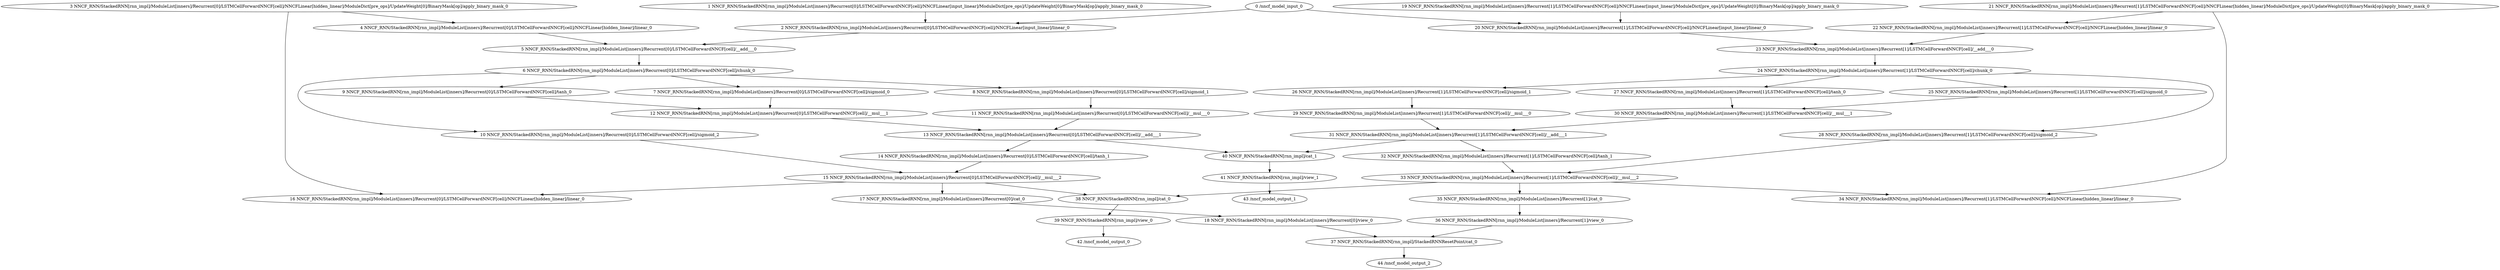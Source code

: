 strict digraph  {
"0 /nncf_model_input_0" [id=0, scope="", type=nncf_model_input];
"1 NNCF_RNN/StackedRNN[rnn_impl]/ModuleList[inners]/Recurrent[0]/LSTMCellForwardNNCF[cell]/NNCFLinear[input_linear]/ModuleDict[pre_ops]/UpdateWeight[0]/BinaryMask[op]/apply_binary_mask_0" [id=1, scope="NNCF_RNN/StackedRNN[rnn_impl]/ModuleList[inners]/Recurrent[0]/LSTMCellForwardNNCF[cell]/NNCFLinear[input_linear]/ModuleDict[pre_ops]/UpdateWeight[0]/BinaryMask[op]", type=apply_binary_mask];
"2 NNCF_RNN/StackedRNN[rnn_impl]/ModuleList[inners]/Recurrent[0]/LSTMCellForwardNNCF[cell]/NNCFLinear[input_linear]/linear_0" [id=2, scope="NNCF_RNN/StackedRNN[rnn_impl]/ModuleList[inners]/Recurrent[0]/LSTMCellForwardNNCF[cell]/NNCFLinear[input_linear]", type=linear];
"3 NNCF_RNN/StackedRNN[rnn_impl]/ModuleList[inners]/Recurrent[0]/LSTMCellForwardNNCF[cell]/NNCFLinear[hidden_linear]/ModuleDict[pre_ops]/UpdateWeight[0]/BinaryMask[op]/apply_binary_mask_0" [id=3, scope="NNCF_RNN/StackedRNN[rnn_impl]/ModuleList[inners]/Recurrent[0]/LSTMCellForwardNNCF[cell]/NNCFLinear[hidden_linear]/ModuleDict[pre_ops]/UpdateWeight[0]/BinaryMask[op]", type=apply_binary_mask];
"4 NNCF_RNN/StackedRNN[rnn_impl]/ModuleList[inners]/Recurrent[0]/LSTMCellForwardNNCF[cell]/NNCFLinear[hidden_linear]/linear_0" [id=4, scope="NNCF_RNN/StackedRNN[rnn_impl]/ModuleList[inners]/Recurrent[0]/LSTMCellForwardNNCF[cell]/NNCFLinear[hidden_linear]", type=linear];
"5 NNCF_RNN/StackedRNN[rnn_impl]/ModuleList[inners]/Recurrent[0]/LSTMCellForwardNNCF[cell]/__add___0" [id=5, scope="NNCF_RNN/StackedRNN[rnn_impl]/ModuleList[inners]/Recurrent[0]/LSTMCellForwardNNCF[cell]", type=__add__];
"6 NNCF_RNN/StackedRNN[rnn_impl]/ModuleList[inners]/Recurrent[0]/LSTMCellForwardNNCF[cell]/chunk_0" [id=6, scope="NNCF_RNN/StackedRNN[rnn_impl]/ModuleList[inners]/Recurrent[0]/LSTMCellForwardNNCF[cell]", type=chunk];
"7 NNCF_RNN/StackedRNN[rnn_impl]/ModuleList[inners]/Recurrent[0]/LSTMCellForwardNNCF[cell]/sigmoid_0" [id=7, scope="NNCF_RNN/StackedRNN[rnn_impl]/ModuleList[inners]/Recurrent[0]/LSTMCellForwardNNCF[cell]", type=sigmoid];
"8 NNCF_RNN/StackedRNN[rnn_impl]/ModuleList[inners]/Recurrent[0]/LSTMCellForwardNNCF[cell]/sigmoid_1" [id=8, scope="NNCF_RNN/StackedRNN[rnn_impl]/ModuleList[inners]/Recurrent[0]/LSTMCellForwardNNCF[cell]", type=sigmoid];
"9 NNCF_RNN/StackedRNN[rnn_impl]/ModuleList[inners]/Recurrent[0]/LSTMCellForwardNNCF[cell]/tanh_0" [id=9, scope="NNCF_RNN/StackedRNN[rnn_impl]/ModuleList[inners]/Recurrent[0]/LSTMCellForwardNNCF[cell]", type=tanh];
"10 NNCF_RNN/StackedRNN[rnn_impl]/ModuleList[inners]/Recurrent[0]/LSTMCellForwardNNCF[cell]/sigmoid_2" [id=10, scope="NNCF_RNN/StackedRNN[rnn_impl]/ModuleList[inners]/Recurrent[0]/LSTMCellForwardNNCF[cell]", type=sigmoid];
"11 NNCF_RNN/StackedRNN[rnn_impl]/ModuleList[inners]/Recurrent[0]/LSTMCellForwardNNCF[cell]/__mul___0" [id=11, scope="NNCF_RNN/StackedRNN[rnn_impl]/ModuleList[inners]/Recurrent[0]/LSTMCellForwardNNCF[cell]", type=__mul__];
"12 NNCF_RNN/StackedRNN[rnn_impl]/ModuleList[inners]/Recurrent[0]/LSTMCellForwardNNCF[cell]/__mul___1" [id=12, scope="NNCF_RNN/StackedRNN[rnn_impl]/ModuleList[inners]/Recurrent[0]/LSTMCellForwardNNCF[cell]", type=__mul__];
"13 NNCF_RNN/StackedRNN[rnn_impl]/ModuleList[inners]/Recurrent[0]/LSTMCellForwardNNCF[cell]/__add___1" [id=13, scope="NNCF_RNN/StackedRNN[rnn_impl]/ModuleList[inners]/Recurrent[0]/LSTMCellForwardNNCF[cell]", type=__add__];
"14 NNCF_RNN/StackedRNN[rnn_impl]/ModuleList[inners]/Recurrent[0]/LSTMCellForwardNNCF[cell]/tanh_1" [id=14, scope="NNCF_RNN/StackedRNN[rnn_impl]/ModuleList[inners]/Recurrent[0]/LSTMCellForwardNNCF[cell]", type=tanh];
"15 NNCF_RNN/StackedRNN[rnn_impl]/ModuleList[inners]/Recurrent[0]/LSTMCellForwardNNCF[cell]/__mul___2" [id=15, scope="NNCF_RNN/StackedRNN[rnn_impl]/ModuleList[inners]/Recurrent[0]/LSTMCellForwardNNCF[cell]", type=__mul__];
"16 NNCF_RNN/StackedRNN[rnn_impl]/ModuleList[inners]/Recurrent[0]/LSTMCellForwardNNCF[cell]/NNCFLinear[hidden_linear]/linear_0" [id=16, scope="NNCF_RNN/StackedRNN[rnn_impl]/ModuleList[inners]/Recurrent[0]/LSTMCellForwardNNCF[cell]/NNCFLinear[hidden_linear]", type=linear];
"17 NNCF_RNN/StackedRNN[rnn_impl]/ModuleList[inners]/Recurrent[0]/cat_0" [id=17, scope="NNCF_RNN/StackedRNN[rnn_impl]/ModuleList[inners]/Recurrent[0]", type=cat];
"18 NNCF_RNN/StackedRNN[rnn_impl]/ModuleList[inners]/Recurrent[0]/view_0" [id=18, scope="NNCF_RNN/StackedRNN[rnn_impl]/ModuleList[inners]/Recurrent[0]", type=view];
"19 NNCF_RNN/StackedRNN[rnn_impl]/ModuleList[inners]/Recurrent[1]/LSTMCellForwardNNCF[cell]/NNCFLinear[input_linear]/ModuleDict[pre_ops]/UpdateWeight[0]/BinaryMask[op]/apply_binary_mask_0" [id=19, scope="NNCF_RNN/StackedRNN[rnn_impl]/ModuleList[inners]/Recurrent[1]/LSTMCellForwardNNCF[cell]/NNCFLinear[input_linear]/ModuleDict[pre_ops]/UpdateWeight[0]/BinaryMask[op]", type=apply_binary_mask];
"20 NNCF_RNN/StackedRNN[rnn_impl]/ModuleList[inners]/Recurrent[1]/LSTMCellForwardNNCF[cell]/NNCFLinear[input_linear]/linear_0" [id=20, scope="NNCF_RNN/StackedRNN[rnn_impl]/ModuleList[inners]/Recurrent[1]/LSTMCellForwardNNCF[cell]/NNCFLinear[input_linear]", type=linear];
"21 NNCF_RNN/StackedRNN[rnn_impl]/ModuleList[inners]/Recurrent[1]/LSTMCellForwardNNCF[cell]/NNCFLinear[hidden_linear]/ModuleDict[pre_ops]/UpdateWeight[0]/BinaryMask[op]/apply_binary_mask_0" [id=21, scope="NNCF_RNN/StackedRNN[rnn_impl]/ModuleList[inners]/Recurrent[1]/LSTMCellForwardNNCF[cell]/NNCFLinear[hidden_linear]/ModuleDict[pre_ops]/UpdateWeight[0]/BinaryMask[op]", type=apply_binary_mask];
"22 NNCF_RNN/StackedRNN[rnn_impl]/ModuleList[inners]/Recurrent[1]/LSTMCellForwardNNCF[cell]/NNCFLinear[hidden_linear]/linear_0" [id=22, scope="NNCF_RNN/StackedRNN[rnn_impl]/ModuleList[inners]/Recurrent[1]/LSTMCellForwardNNCF[cell]/NNCFLinear[hidden_linear]", type=linear];
"23 NNCF_RNN/StackedRNN[rnn_impl]/ModuleList[inners]/Recurrent[1]/LSTMCellForwardNNCF[cell]/__add___0" [id=23, scope="NNCF_RNN/StackedRNN[rnn_impl]/ModuleList[inners]/Recurrent[1]/LSTMCellForwardNNCF[cell]", type=__add__];
"24 NNCF_RNN/StackedRNN[rnn_impl]/ModuleList[inners]/Recurrent[1]/LSTMCellForwardNNCF[cell]/chunk_0" [id=24, scope="NNCF_RNN/StackedRNN[rnn_impl]/ModuleList[inners]/Recurrent[1]/LSTMCellForwardNNCF[cell]", type=chunk];
"25 NNCF_RNN/StackedRNN[rnn_impl]/ModuleList[inners]/Recurrent[1]/LSTMCellForwardNNCF[cell]/sigmoid_0" [id=25, scope="NNCF_RNN/StackedRNN[rnn_impl]/ModuleList[inners]/Recurrent[1]/LSTMCellForwardNNCF[cell]", type=sigmoid];
"26 NNCF_RNN/StackedRNN[rnn_impl]/ModuleList[inners]/Recurrent[1]/LSTMCellForwardNNCF[cell]/sigmoid_1" [id=26, scope="NNCF_RNN/StackedRNN[rnn_impl]/ModuleList[inners]/Recurrent[1]/LSTMCellForwardNNCF[cell]", type=sigmoid];
"27 NNCF_RNN/StackedRNN[rnn_impl]/ModuleList[inners]/Recurrent[1]/LSTMCellForwardNNCF[cell]/tanh_0" [id=27, scope="NNCF_RNN/StackedRNN[rnn_impl]/ModuleList[inners]/Recurrent[1]/LSTMCellForwardNNCF[cell]", type=tanh];
"28 NNCF_RNN/StackedRNN[rnn_impl]/ModuleList[inners]/Recurrent[1]/LSTMCellForwardNNCF[cell]/sigmoid_2" [id=28, scope="NNCF_RNN/StackedRNN[rnn_impl]/ModuleList[inners]/Recurrent[1]/LSTMCellForwardNNCF[cell]", type=sigmoid];
"29 NNCF_RNN/StackedRNN[rnn_impl]/ModuleList[inners]/Recurrent[1]/LSTMCellForwardNNCF[cell]/__mul___0" [id=29, scope="NNCF_RNN/StackedRNN[rnn_impl]/ModuleList[inners]/Recurrent[1]/LSTMCellForwardNNCF[cell]", type=__mul__];
"30 NNCF_RNN/StackedRNN[rnn_impl]/ModuleList[inners]/Recurrent[1]/LSTMCellForwardNNCF[cell]/__mul___1" [id=30, scope="NNCF_RNN/StackedRNN[rnn_impl]/ModuleList[inners]/Recurrent[1]/LSTMCellForwardNNCF[cell]", type=__mul__];
"31 NNCF_RNN/StackedRNN[rnn_impl]/ModuleList[inners]/Recurrent[1]/LSTMCellForwardNNCF[cell]/__add___1" [id=31, scope="NNCF_RNN/StackedRNN[rnn_impl]/ModuleList[inners]/Recurrent[1]/LSTMCellForwardNNCF[cell]", type=__add__];
"32 NNCF_RNN/StackedRNN[rnn_impl]/ModuleList[inners]/Recurrent[1]/LSTMCellForwardNNCF[cell]/tanh_1" [id=32, scope="NNCF_RNN/StackedRNN[rnn_impl]/ModuleList[inners]/Recurrent[1]/LSTMCellForwardNNCF[cell]", type=tanh];
"33 NNCF_RNN/StackedRNN[rnn_impl]/ModuleList[inners]/Recurrent[1]/LSTMCellForwardNNCF[cell]/__mul___2" [id=33, scope="NNCF_RNN/StackedRNN[rnn_impl]/ModuleList[inners]/Recurrent[1]/LSTMCellForwardNNCF[cell]", type=__mul__];
"34 NNCF_RNN/StackedRNN[rnn_impl]/ModuleList[inners]/Recurrent[1]/LSTMCellForwardNNCF[cell]/NNCFLinear[hidden_linear]/linear_0" [id=34, scope="NNCF_RNN/StackedRNN[rnn_impl]/ModuleList[inners]/Recurrent[1]/LSTMCellForwardNNCF[cell]/NNCFLinear[hidden_linear]", type=linear];
"35 NNCF_RNN/StackedRNN[rnn_impl]/ModuleList[inners]/Recurrent[1]/cat_0" [id=35, scope="NNCF_RNN/StackedRNN[rnn_impl]/ModuleList[inners]/Recurrent[1]", type=cat];
"36 NNCF_RNN/StackedRNN[rnn_impl]/ModuleList[inners]/Recurrent[1]/view_0" [id=36, scope="NNCF_RNN/StackedRNN[rnn_impl]/ModuleList[inners]/Recurrent[1]", type=view];
"37 NNCF_RNN/StackedRNN[rnn_impl]/StackedRNNResetPoint/cat_0" [id=37, scope="NNCF_RNN/StackedRNN[rnn_impl]/StackedRNNResetPoint", type=cat];
"38 NNCF_RNN/StackedRNN[rnn_impl]/cat_0" [id=38, scope="NNCF_RNN/StackedRNN[rnn_impl]", type=cat];
"39 NNCF_RNN/StackedRNN[rnn_impl]/view_0" [id=39, scope="NNCF_RNN/StackedRNN[rnn_impl]", type=view];
"40 NNCF_RNN/StackedRNN[rnn_impl]/cat_1" [id=40, scope="NNCF_RNN/StackedRNN[rnn_impl]", type=cat];
"41 NNCF_RNN/StackedRNN[rnn_impl]/view_1" [id=41, scope="NNCF_RNN/StackedRNN[rnn_impl]", type=view];
"42 /nncf_model_output_0" [id=42, scope="", type=nncf_model_output];
"43 /nncf_model_output_1" [id=43, scope="", type=nncf_model_output];
"44 /nncf_model_output_2" [id=44, scope="", type=nncf_model_output];
"0 /nncf_model_input_0" -> "2 NNCF_RNN/StackedRNN[rnn_impl]/ModuleList[inners]/Recurrent[0]/LSTMCellForwardNNCF[cell]/NNCFLinear[input_linear]/linear_0";
"1 NNCF_RNN/StackedRNN[rnn_impl]/ModuleList[inners]/Recurrent[0]/LSTMCellForwardNNCF[cell]/NNCFLinear[input_linear]/ModuleDict[pre_ops]/UpdateWeight[0]/BinaryMask[op]/apply_binary_mask_0" -> "2 NNCF_RNN/StackedRNN[rnn_impl]/ModuleList[inners]/Recurrent[0]/LSTMCellForwardNNCF[cell]/NNCFLinear[input_linear]/linear_0";
"0 /nncf_model_input_0" -> "20 NNCF_RNN/StackedRNN[rnn_impl]/ModuleList[inners]/Recurrent[1]/LSTMCellForwardNNCF[cell]/NNCFLinear[input_linear]/linear_0";
"2 NNCF_RNN/StackedRNN[rnn_impl]/ModuleList[inners]/Recurrent[0]/LSTMCellForwardNNCF[cell]/NNCFLinear[input_linear]/linear_0" -> "5 NNCF_RNN/StackedRNN[rnn_impl]/ModuleList[inners]/Recurrent[0]/LSTMCellForwardNNCF[cell]/__add___0";
"3 NNCF_RNN/StackedRNN[rnn_impl]/ModuleList[inners]/Recurrent[0]/LSTMCellForwardNNCF[cell]/NNCFLinear[hidden_linear]/ModuleDict[pre_ops]/UpdateWeight[0]/BinaryMask[op]/apply_binary_mask_0" -> "4 NNCF_RNN/StackedRNN[rnn_impl]/ModuleList[inners]/Recurrent[0]/LSTMCellForwardNNCF[cell]/NNCFLinear[hidden_linear]/linear_0";
"4 NNCF_RNN/StackedRNN[rnn_impl]/ModuleList[inners]/Recurrent[0]/LSTMCellForwardNNCF[cell]/NNCFLinear[hidden_linear]/linear_0" -> "5 NNCF_RNN/StackedRNN[rnn_impl]/ModuleList[inners]/Recurrent[0]/LSTMCellForwardNNCF[cell]/__add___0";
"5 NNCF_RNN/StackedRNN[rnn_impl]/ModuleList[inners]/Recurrent[0]/LSTMCellForwardNNCF[cell]/__add___0" -> "6 NNCF_RNN/StackedRNN[rnn_impl]/ModuleList[inners]/Recurrent[0]/LSTMCellForwardNNCF[cell]/chunk_0";
"6 NNCF_RNN/StackedRNN[rnn_impl]/ModuleList[inners]/Recurrent[0]/LSTMCellForwardNNCF[cell]/chunk_0" -> "7 NNCF_RNN/StackedRNN[rnn_impl]/ModuleList[inners]/Recurrent[0]/LSTMCellForwardNNCF[cell]/sigmoid_0";
"6 NNCF_RNN/StackedRNN[rnn_impl]/ModuleList[inners]/Recurrent[0]/LSTMCellForwardNNCF[cell]/chunk_0" -> "8 NNCF_RNN/StackedRNN[rnn_impl]/ModuleList[inners]/Recurrent[0]/LSTMCellForwardNNCF[cell]/sigmoid_1";
"6 NNCF_RNN/StackedRNN[rnn_impl]/ModuleList[inners]/Recurrent[0]/LSTMCellForwardNNCF[cell]/chunk_0" -> "9 NNCF_RNN/StackedRNN[rnn_impl]/ModuleList[inners]/Recurrent[0]/LSTMCellForwardNNCF[cell]/tanh_0";
"3 NNCF_RNN/StackedRNN[rnn_impl]/ModuleList[inners]/Recurrent[0]/LSTMCellForwardNNCF[cell]/NNCFLinear[hidden_linear]/ModuleDict[pre_ops]/UpdateWeight[0]/BinaryMask[op]/apply_binary_mask_0" -> "16 NNCF_RNN/StackedRNN[rnn_impl]/ModuleList[inners]/Recurrent[0]/LSTMCellForwardNNCF[cell]/NNCFLinear[hidden_linear]/linear_0";
"6 NNCF_RNN/StackedRNN[rnn_impl]/ModuleList[inners]/Recurrent[0]/LSTMCellForwardNNCF[cell]/chunk_0" -> "10 NNCF_RNN/StackedRNN[rnn_impl]/ModuleList[inners]/Recurrent[0]/LSTMCellForwardNNCF[cell]/sigmoid_2";
"7 NNCF_RNN/StackedRNN[rnn_impl]/ModuleList[inners]/Recurrent[0]/LSTMCellForwardNNCF[cell]/sigmoid_0" -> "12 NNCF_RNN/StackedRNN[rnn_impl]/ModuleList[inners]/Recurrent[0]/LSTMCellForwardNNCF[cell]/__mul___1";
"8 NNCF_RNN/StackedRNN[rnn_impl]/ModuleList[inners]/Recurrent[0]/LSTMCellForwardNNCF[cell]/sigmoid_1" -> "11 NNCF_RNN/StackedRNN[rnn_impl]/ModuleList[inners]/Recurrent[0]/LSTMCellForwardNNCF[cell]/__mul___0";
"9 NNCF_RNN/StackedRNN[rnn_impl]/ModuleList[inners]/Recurrent[0]/LSTMCellForwardNNCF[cell]/tanh_0" -> "12 NNCF_RNN/StackedRNN[rnn_impl]/ModuleList[inners]/Recurrent[0]/LSTMCellForwardNNCF[cell]/__mul___1";
"10 NNCF_RNN/StackedRNN[rnn_impl]/ModuleList[inners]/Recurrent[0]/LSTMCellForwardNNCF[cell]/sigmoid_2" -> "15 NNCF_RNN/StackedRNN[rnn_impl]/ModuleList[inners]/Recurrent[0]/LSTMCellForwardNNCF[cell]/__mul___2";
"11 NNCF_RNN/StackedRNN[rnn_impl]/ModuleList[inners]/Recurrent[0]/LSTMCellForwardNNCF[cell]/__mul___0" -> "13 NNCF_RNN/StackedRNN[rnn_impl]/ModuleList[inners]/Recurrent[0]/LSTMCellForwardNNCF[cell]/__add___1";
"12 NNCF_RNN/StackedRNN[rnn_impl]/ModuleList[inners]/Recurrent[0]/LSTMCellForwardNNCF[cell]/__mul___1" -> "13 NNCF_RNN/StackedRNN[rnn_impl]/ModuleList[inners]/Recurrent[0]/LSTMCellForwardNNCF[cell]/__add___1";
"13 NNCF_RNN/StackedRNN[rnn_impl]/ModuleList[inners]/Recurrent[0]/LSTMCellForwardNNCF[cell]/__add___1" -> "14 NNCF_RNN/StackedRNN[rnn_impl]/ModuleList[inners]/Recurrent[0]/LSTMCellForwardNNCF[cell]/tanh_1";
"13 NNCF_RNN/StackedRNN[rnn_impl]/ModuleList[inners]/Recurrent[0]/LSTMCellForwardNNCF[cell]/__add___1" -> "40 NNCF_RNN/StackedRNN[rnn_impl]/cat_1";
"14 NNCF_RNN/StackedRNN[rnn_impl]/ModuleList[inners]/Recurrent[0]/LSTMCellForwardNNCF[cell]/tanh_1" -> "15 NNCF_RNN/StackedRNN[rnn_impl]/ModuleList[inners]/Recurrent[0]/LSTMCellForwardNNCF[cell]/__mul___2";
"15 NNCF_RNN/StackedRNN[rnn_impl]/ModuleList[inners]/Recurrent[0]/LSTMCellForwardNNCF[cell]/__mul___2" -> "16 NNCF_RNN/StackedRNN[rnn_impl]/ModuleList[inners]/Recurrent[0]/LSTMCellForwardNNCF[cell]/NNCFLinear[hidden_linear]/linear_0";
"15 NNCF_RNN/StackedRNN[rnn_impl]/ModuleList[inners]/Recurrent[0]/LSTMCellForwardNNCF[cell]/__mul___2" -> "17 NNCF_RNN/StackedRNN[rnn_impl]/ModuleList[inners]/Recurrent[0]/cat_0";
"15 NNCF_RNN/StackedRNN[rnn_impl]/ModuleList[inners]/Recurrent[0]/LSTMCellForwardNNCF[cell]/__mul___2" -> "38 NNCF_RNN/StackedRNN[rnn_impl]/cat_0";
"17 NNCF_RNN/StackedRNN[rnn_impl]/ModuleList[inners]/Recurrent[0]/cat_0" -> "18 NNCF_RNN/StackedRNN[rnn_impl]/ModuleList[inners]/Recurrent[0]/view_0";
"18 NNCF_RNN/StackedRNN[rnn_impl]/ModuleList[inners]/Recurrent[0]/view_0" -> "37 NNCF_RNN/StackedRNN[rnn_impl]/StackedRNNResetPoint/cat_0";
"19 NNCF_RNN/StackedRNN[rnn_impl]/ModuleList[inners]/Recurrent[1]/LSTMCellForwardNNCF[cell]/NNCFLinear[input_linear]/ModuleDict[pre_ops]/UpdateWeight[0]/BinaryMask[op]/apply_binary_mask_0" -> "20 NNCF_RNN/StackedRNN[rnn_impl]/ModuleList[inners]/Recurrent[1]/LSTMCellForwardNNCF[cell]/NNCFLinear[input_linear]/linear_0";
"20 NNCF_RNN/StackedRNN[rnn_impl]/ModuleList[inners]/Recurrent[1]/LSTMCellForwardNNCF[cell]/NNCFLinear[input_linear]/linear_0" -> "23 NNCF_RNN/StackedRNN[rnn_impl]/ModuleList[inners]/Recurrent[1]/LSTMCellForwardNNCF[cell]/__add___0";
"21 NNCF_RNN/StackedRNN[rnn_impl]/ModuleList[inners]/Recurrent[1]/LSTMCellForwardNNCF[cell]/NNCFLinear[hidden_linear]/ModuleDict[pre_ops]/UpdateWeight[0]/BinaryMask[op]/apply_binary_mask_0" -> "22 NNCF_RNN/StackedRNN[rnn_impl]/ModuleList[inners]/Recurrent[1]/LSTMCellForwardNNCF[cell]/NNCFLinear[hidden_linear]/linear_0";
"21 NNCF_RNN/StackedRNN[rnn_impl]/ModuleList[inners]/Recurrent[1]/LSTMCellForwardNNCF[cell]/NNCFLinear[hidden_linear]/ModuleDict[pre_ops]/UpdateWeight[0]/BinaryMask[op]/apply_binary_mask_0" -> "34 NNCF_RNN/StackedRNN[rnn_impl]/ModuleList[inners]/Recurrent[1]/LSTMCellForwardNNCF[cell]/NNCFLinear[hidden_linear]/linear_0";
"22 NNCF_RNN/StackedRNN[rnn_impl]/ModuleList[inners]/Recurrent[1]/LSTMCellForwardNNCF[cell]/NNCFLinear[hidden_linear]/linear_0" -> "23 NNCF_RNN/StackedRNN[rnn_impl]/ModuleList[inners]/Recurrent[1]/LSTMCellForwardNNCF[cell]/__add___0";
"23 NNCF_RNN/StackedRNN[rnn_impl]/ModuleList[inners]/Recurrent[1]/LSTMCellForwardNNCF[cell]/__add___0" -> "24 NNCF_RNN/StackedRNN[rnn_impl]/ModuleList[inners]/Recurrent[1]/LSTMCellForwardNNCF[cell]/chunk_0";
"24 NNCF_RNN/StackedRNN[rnn_impl]/ModuleList[inners]/Recurrent[1]/LSTMCellForwardNNCF[cell]/chunk_0" -> "25 NNCF_RNN/StackedRNN[rnn_impl]/ModuleList[inners]/Recurrent[1]/LSTMCellForwardNNCF[cell]/sigmoid_0";
"24 NNCF_RNN/StackedRNN[rnn_impl]/ModuleList[inners]/Recurrent[1]/LSTMCellForwardNNCF[cell]/chunk_0" -> "26 NNCF_RNN/StackedRNN[rnn_impl]/ModuleList[inners]/Recurrent[1]/LSTMCellForwardNNCF[cell]/sigmoid_1";
"24 NNCF_RNN/StackedRNN[rnn_impl]/ModuleList[inners]/Recurrent[1]/LSTMCellForwardNNCF[cell]/chunk_0" -> "27 NNCF_RNN/StackedRNN[rnn_impl]/ModuleList[inners]/Recurrent[1]/LSTMCellForwardNNCF[cell]/tanh_0";
"24 NNCF_RNN/StackedRNN[rnn_impl]/ModuleList[inners]/Recurrent[1]/LSTMCellForwardNNCF[cell]/chunk_0" -> "28 NNCF_RNN/StackedRNN[rnn_impl]/ModuleList[inners]/Recurrent[1]/LSTMCellForwardNNCF[cell]/sigmoid_2";
"25 NNCF_RNN/StackedRNN[rnn_impl]/ModuleList[inners]/Recurrent[1]/LSTMCellForwardNNCF[cell]/sigmoid_0" -> "30 NNCF_RNN/StackedRNN[rnn_impl]/ModuleList[inners]/Recurrent[1]/LSTMCellForwardNNCF[cell]/__mul___1";
"26 NNCF_RNN/StackedRNN[rnn_impl]/ModuleList[inners]/Recurrent[1]/LSTMCellForwardNNCF[cell]/sigmoid_1" -> "29 NNCF_RNN/StackedRNN[rnn_impl]/ModuleList[inners]/Recurrent[1]/LSTMCellForwardNNCF[cell]/__mul___0";
"27 NNCF_RNN/StackedRNN[rnn_impl]/ModuleList[inners]/Recurrent[1]/LSTMCellForwardNNCF[cell]/tanh_0" -> "30 NNCF_RNN/StackedRNN[rnn_impl]/ModuleList[inners]/Recurrent[1]/LSTMCellForwardNNCF[cell]/__mul___1";
"28 NNCF_RNN/StackedRNN[rnn_impl]/ModuleList[inners]/Recurrent[1]/LSTMCellForwardNNCF[cell]/sigmoid_2" -> "33 NNCF_RNN/StackedRNN[rnn_impl]/ModuleList[inners]/Recurrent[1]/LSTMCellForwardNNCF[cell]/__mul___2";
"29 NNCF_RNN/StackedRNN[rnn_impl]/ModuleList[inners]/Recurrent[1]/LSTMCellForwardNNCF[cell]/__mul___0" -> "31 NNCF_RNN/StackedRNN[rnn_impl]/ModuleList[inners]/Recurrent[1]/LSTMCellForwardNNCF[cell]/__add___1";
"30 NNCF_RNN/StackedRNN[rnn_impl]/ModuleList[inners]/Recurrent[1]/LSTMCellForwardNNCF[cell]/__mul___1" -> "31 NNCF_RNN/StackedRNN[rnn_impl]/ModuleList[inners]/Recurrent[1]/LSTMCellForwardNNCF[cell]/__add___1";
"31 NNCF_RNN/StackedRNN[rnn_impl]/ModuleList[inners]/Recurrent[1]/LSTMCellForwardNNCF[cell]/__add___1" -> "32 NNCF_RNN/StackedRNN[rnn_impl]/ModuleList[inners]/Recurrent[1]/LSTMCellForwardNNCF[cell]/tanh_1";
"31 NNCF_RNN/StackedRNN[rnn_impl]/ModuleList[inners]/Recurrent[1]/LSTMCellForwardNNCF[cell]/__add___1" -> "40 NNCF_RNN/StackedRNN[rnn_impl]/cat_1";
"32 NNCF_RNN/StackedRNN[rnn_impl]/ModuleList[inners]/Recurrent[1]/LSTMCellForwardNNCF[cell]/tanh_1" -> "33 NNCF_RNN/StackedRNN[rnn_impl]/ModuleList[inners]/Recurrent[1]/LSTMCellForwardNNCF[cell]/__mul___2";
"33 NNCF_RNN/StackedRNN[rnn_impl]/ModuleList[inners]/Recurrent[1]/LSTMCellForwardNNCF[cell]/__mul___2" -> "34 NNCF_RNN/StackedRNN[rnn_impl]/ModuleList[inners]/Recurrent[1]/LSTMCellForwardNNCF[cell]/NNCFLinear[hidden_linear]/linear_0";
"33 NNCF_RNN/StackedRNN[rnn_impl]/ModuleList[inners]/Recurrent[1]/LSTMCellForwardNNCF[cell]/__mul___2" -> "35 NNCF_RNN/StackedRNN[rnn_impl]/ModuleList[inners]/Recurrent[1]/cat_0";
"33 NNCF_RNN/StackedRNN[rnn_impl]/ModuleList[inners]/Recurrent[1]/LSTMCellForwardNNCF[cell]/__mul___2" -> "38 NNCF_RNN/StackedRNN[rnn_impl]/cat_0";
"35 NNCF_RNN/StackedRNN[rnn_impl]/ModuleList[inners]/Recurrent[1]/cat_0" -> "36 NNCF_RNN/StackedRNN[rnn_impl]/ModuleList[inners]/Recurrent[1]/view_0";
"36 NNCF_RNN/StackedRNN[rnn_impl]/ModuleList[inners]/Recurrent[1]/view_0" -> "37 NNCF_RNN/StackedRNN[rnn_impl]/StackedRNNResetPoint/cat_0";
"37 NNCF_RNN/StackedRNN[rnn_impl]/StackedRNNResetPoint/cat_0" -> "44 /nncf_model_output_2";
"38 NNCF_RNN/StackedRNN[rnn_impl]/cat_0" -> "39 NNCF_RNN/StackedRNN[rnn_impl]/view_0";
"39 NNCF_RNN/StackedRNN[rnn_impl]/view_0" -> "42 /nncf_model_output_0";
"40 NNCF_RNN/StackedRNN[rnn_impl]/cat_1" -> "41 NNCF_RNN/StackedRNN[rnn_impl]/view_1";
"41 NNCF_RNN/StackedRNN[rnn_impl]/view_1" -> "43 /nncf_model_output_1";
}
